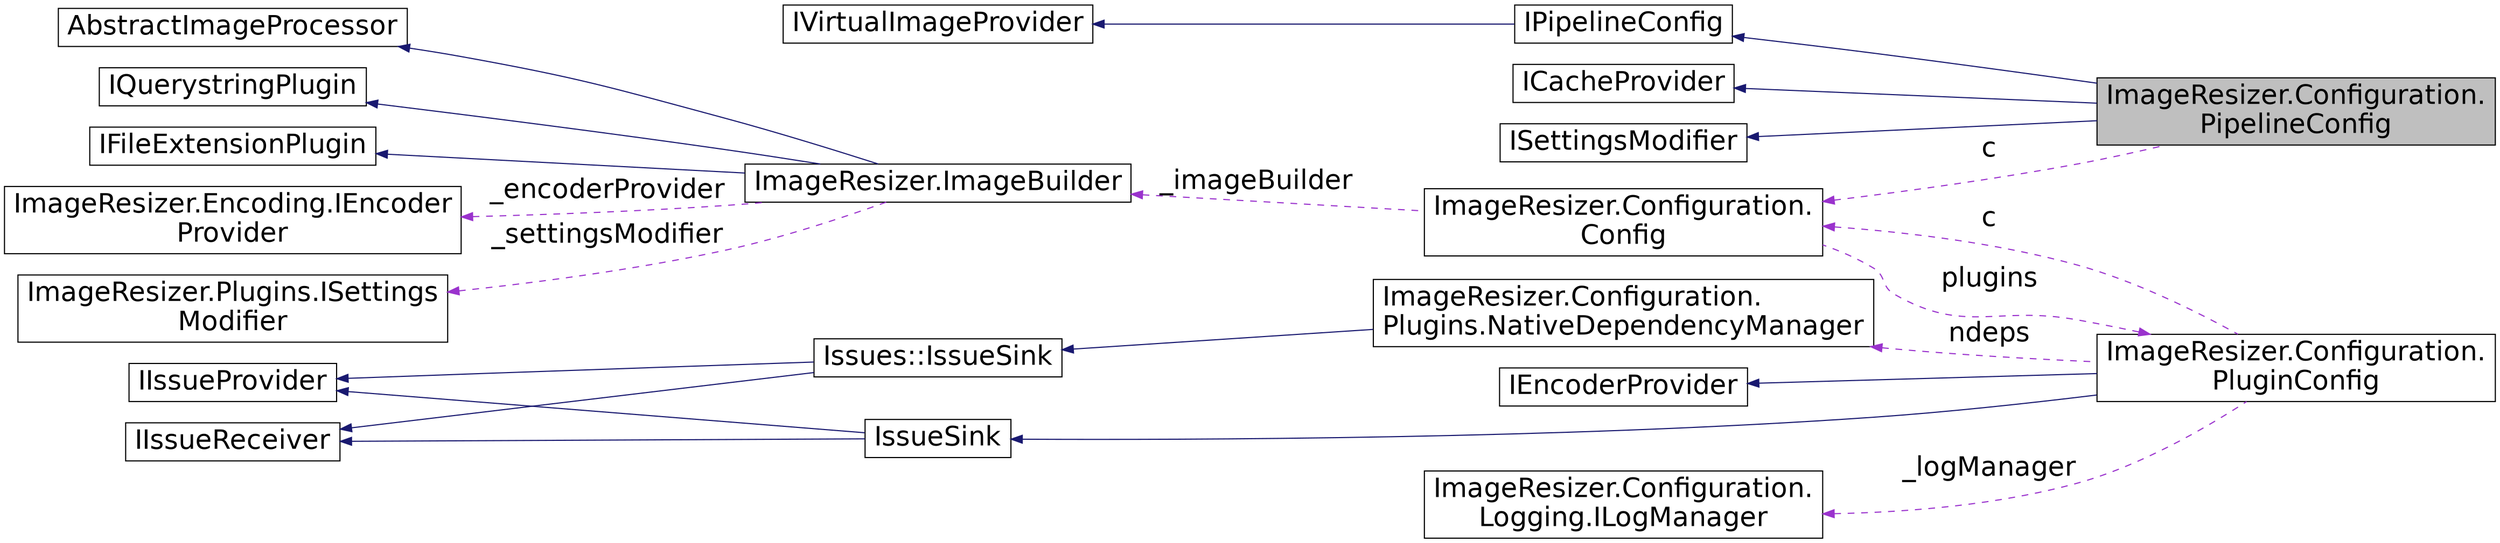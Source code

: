 digraph "ImageResizer.Configuration.PipelineConfig"
{
  edge [fontname="Helvetica",fontsize="24",labelfontname="Helvetica",labelfontsize="24"];
  node [fontname="Helvetica",fontsize="24",shape=record];
  rankdir="LR";
  Node1 [label="ImageResizer.Configuration.\lPipelineConfig",height=0.2,width=0.4,color="black", fillcolor="grey75", style="filled" fontcolor="black"];
  Node2 -> Node1 [dir="back",color="midnightblue",fontsize="24",style="solid",fontname="Helvetica"];
  Node2 [label="IPipelineConfig",height=0.2,width=0.4,color="black", fillcolor="white", style="filled",URL="$interface_image_resizer_1_1_configuration_1_1_i_pipeline_config.html"];
  Node3 -> Node2 [dir="back",color="midnightblue",fontsize="24",style="solid",fontname="Helvetica"];
  Node3 [label="IVirtualImageProvider",height=0.2,width=0.4,color="black", fillcolor="white", style="filled",URL="$interface_image_resizer_1_1_plugins_1_1_i_virtual_image_provider.html",tooltip="Implement this to allow your class (or VirtualPathProvider subclass) to be used without registering i..."];
  Node4 -> Node1 [dir="back",color="midnightblue",fontsize="24",style="solid",fontname="Helvetica"];
  Node4 [label="ICacheProvider",height=0.2,width=0.4,color="black", fillcolor="white", style="filled",URL="$interface_image_resizer_1_1_caching_1_1_i_cache_provider.html",tooltip="Provides cache selection logic "];
  Node5 -> Node1 [dir="back",color="midnightblue",fontsize="24",style="solid",fontname="Helvetica"];
  Node5 [label="ISettingsModifier",height=0.2,width=0.4,color="black", fillcolor="white", style="filled",URL="$interface_image_resizer_1_1_plugins_1_1_i_settings_modifier.html",tooltip="Provides a way to modify settings before they reach the managed API. Does not execute early enough to..."];
  Node6 -> Node1 [dir="back",color="darkorchid3",fontsize="24",style="dashed",label=" c" ,fontname="Helvetica"];
  Node6 [label="ImageResizer.Configuration.\lConfig",height=0.2,width=0.4,color="black", fillcolor="white", style="filled",URL="$class_image_resizer_1_1_configuration_1_1_config.html"];
  Node7 -> Node6 [dir="back",color="darkorchid3",fontsize="24",style="dashed",label=" _imageBuilder" ,fontname="Helvetica"];
  Node7 [label="ImageResizer.ImageBuilder",height=0.2,width=0.4,color="black", fillcolor="white", style="filled",URL="$class_image_resizer_1_1_image_builder.html",tooltip="Provides methods for generating resized images, and for reading and writing them to disk..."];
  Node8 -> Node7 [dir="back",color="midnightblue",fontsize="24",style="solid",fontname="Helvetica"];
  Node8 [label="AbstractImageProcessor",height=0.2,width=0.4,color="black", fillcolor="white", style="filled",URL="$class_image_resizer_1_1_resizing_1_1_abstract_image_processor.html",tooltip="Not for external use. Inherit from BuilderExtension instead. Dual-purpose base class for both ImageBu..."];
  Node9 -> Node7 [dir="back",color="midnightblue",fontsize="24",style="solid",fontname="Helvetica"];
  Node9 [label="IQuerystringPlugin",height=0.2,width=0.4,color="black", fillcolor="white", style="filled",URL="$interface_image_resizer_1_1_plugins_1_1_i_querystring_plugin.html",tooltip="For plugins that access the query string (important!) "];
  Node10 -> Node7 [dir="back",color="midnightblue",fontsize="24",style="solid",fontname="Helvetica"];
  Node10 [label="IFileExtensionPlugin",height=0.2,width=0.4,color="black", fillcolor="white", style="filled",URL="$interface_image_resizer_1_1_plugins_1_1_i_file_extension_plugin.html",tooltip="For plugins that add support for new source file image extensions. "];
  Node11 -> Node7 [dir="back",color="darkorchid3",fontsize="24",style="dashed",label=" _encoderProvider" ,fontname="Helvetica"];
  Node11 [label="ImageResizer.Encoding.IEncoder\lProvider",height=0.2,width=0.4,color="black", fillcolor="white", style="filled",URL="$interface_image_resizer_1_1_encoding_1_1_i_encoder_provider.html",tooltip="A provider (or selector) of IEncoder instances. "];
  Node12 -> Node7 [dir="back",color="darkorchid3",fontsize="24",style="dashed",label=" _settingsModifier" ,fontname="Helvetica"];
  Node12 [label="ImageResizer.Plugins.ISettings\lModifier",height=0.2,width=0.4,color="black", fillcolor="white", style="filled",URL="$interface_image_resizer_1_1_plugins_1_1_i_settings_modifier.html",tooltip="Provides a way to modify settings before they reach the managed API. Does not execute early enough to..."];
  Node13 -> Node6 [dir="back",color="darkorchid3",fontsize="24",style="dashed",label=" plugins" ,fontname="Helvetica"];
  Node13 [label="ImageResizer.Configuration.\lPluginConfig",height=0.2,width=0.4,color="black", fillcolor="white", style="filled",URL="$class_image_resizer_1_1_configuration_1_1_plugin_config.html",tooltip="Provides thread-safe access to plugin addition, removal, and querying methods "];
  Node14 -> Node13 [dir="back",color="midnightblue",fontsize="24",style="solid",fontname="Helvetica"];
  Node14 [label="IssueSink",height=0.2,width=0.4,color="black", fillcolor="white", style="filled",URL="$class_image_resizer_1_1_configuration_1_1_issues_1_1_issue_sink.html"];
  Node15 -> Node14 [dir="back",color="midnightblue",fontsize="24",style="solid",fontname="Helvetica"];
  Node15 [label="IIssueProvider",height=0.2,width=0.4,color="black", fillcolor="white", style="filled",URL="$interface_image_resizer_1_1_configuration_1_1_issues_1_1_i_issue_provider.html"];
  Node16 -> Node14 [dir="back",color="midnightblue",fontsize="24",style="solid",fontname="Helvetica"];
  Node16 [label="IIssueReceiver",height=0.2,width=0.4,color="black", fillcolor="white", style="filled",URL="$interface_image_resizer_1_1_configuration_1_1_issues_1_1_i_issue_receiver.html"];
  Node17 -> Node13 [dir="back",color="midnightblue",fontsize="24",style="solid",fontname="Helvetica"];
  Node17 [label="IEncoderProvider",height=0.2,width=0.4,color="black", fillcolor="white", style="filled",URL="$interface_image_resizer_1_1_encoding_1_1_i_encoder_provider.html",tooltip="A provider (or selector) of IEncoder instances. "];
  Node6 -> Node13 [dir="back",color="darkorchid3",fontsize="24",style="dashed",label=" c" ,fontname="Helvetica"];
  Node18 -> Node13 [dir="back",color="darkorchid3",fontsize="24",style="dashed",label=" ndeps" ,fontname="Helvetica"];
  Node18 [label="ImageResizer.Configuration.\lPlugins.NativeDependencyManager",height=0.2,width=0.4,color="black", fillcolor="white", style="filled",URL="$class_image_resizer_1_1_configuration_1_1_plugins_1_1_native_dependency_manager.html",tooltip="Provides automatic download of native dependencies (which VS doesn&#39;t see). Gets the correct bitness a..."];
  Node19 -> Node18 [dir="back",color="midnightblue",fontsize="24",style="solid",fontname="Helvetica"];
  Node19 [label="Issues::IssueSink",height=0.2,width=0.4,color="black", fillcolor="white", style="filled",URL="$class_image_resizer_1_1_configuration_1_1_issues_1_1_issue_sink.html"];
  Node15 -> Node19 [dir="back",color="midnightblue",fontsize="24",style="solid",fontname="Helvetica"];
  Node16 -> Node19 [dir="back",color="midnightblue",fontsize="24",style="solid",fontname="Helvetica"];
  Node20 -> Node13 [dir="back",color="darkorchid3",fontsize="24",style="dashed",label=" _logManager" ,fontname="Helvetica"];
  Node20 [label="ImageResizer.Configuration.\lLogging.ILogManager",height=0.2,width=0.4,color="black", fillcolor="white", style="filled",URL="$interface_image_resizer_1_1_configuration_1_1_logging_1_1_i_log_manager.html"];
}
